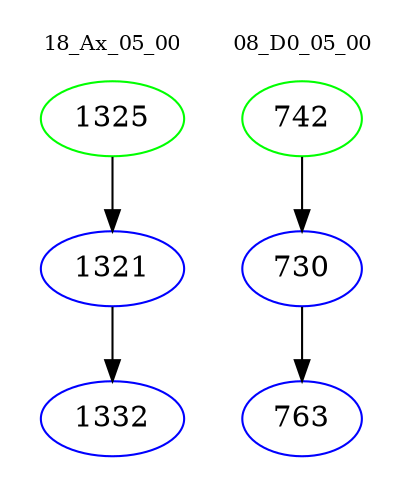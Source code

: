 digraph{
subgraph cluster_0 {
color = white
label = "18_Ax_05_00";
fontsize=10;
T0_1325 [label="1325", color="green"]
T0_1325 -> T0_1321 [color="black"]
T0_1321 [label="1321", color="blue"]
T0_1321 -> T0_1332 [color="black"]
T0_1332 [label="1332", color="blue"]
}
subgraph cluster_1 {
color = white
label = "08_D0_05_00";
fontsize=10;
T1_742 [label="742", color="green"]
T1_742 -> T1_730 [color="black"]
T1_730 [label="730", color="blue"]
T1_730 -> T1_763 [color="black"]
T1_763 [label="763", color="blue"]
}
}
